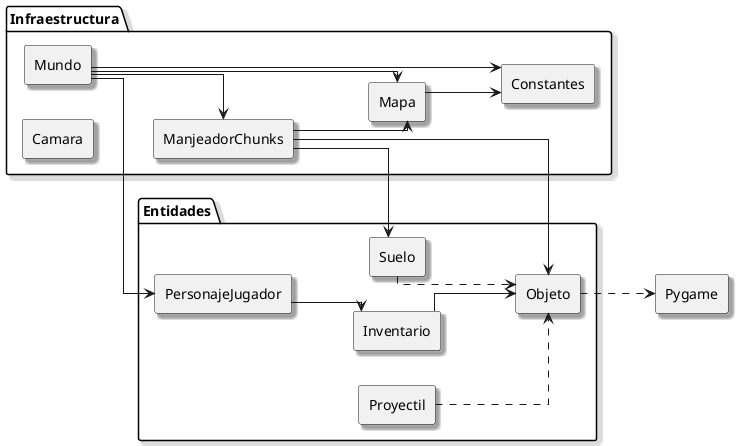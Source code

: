 @startuml DiagramaComponente_Infra
left to right direction
skinparam componentStyle rectangle
skinparam linetype ortho
skinparam shadowing true

package "Infraestructura" {
    [Mundo]
    [ManjeadorChunks]
    [Mapa]
    [Constantes]
    [Camara]
}

package "Entidades" {
    [PersonajeJugador]
    [Objeto]
    [Suelo]
    [Proyectil]
    [Inventario]
}

[Pygame]


[PersonajeJugador] --> [Inventario]
[Inventario] --> [Objeto]
[Proyectil] ..> [Objeto]
[Suelo] ..> [Objeto]

[Mundo] --> [ManjeadorChunks]
[Mundo] --> [Mapa]
[Mundo] --> [PersonajeJugador]
[Mundo] --> [Constantes]

[ManjeadorChunks] --> [Mapa]
[ManjeadorChunks] --> [Suelo]
[ManjeadorChunks] --> [Objeto]

[Mapa] --> [Constantes]

[Objeto] ..> [Pygame]

@enduml
